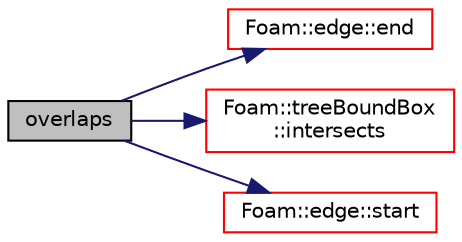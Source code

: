 digraph "overlaps"
{
  bgcolor="transparent";
  edge [fontname="Helvetica",fontsize="10",labelfontname="Helvetica",labelfontsize="10"];
  node [fontname="Helvetica",fontsize="10",shape=record];
  rankdir="LR";
  Node1 [label="overlaps",height=0.2,width=0.4,color="black", fillcolor="grey75", style="filled", fontcolor="black"];
  Node1 -> Node2 [color="midnightblue",fontsize="10",style="solid",fontname="Helvetica"];
  Node2 [label="Foam::edge::end",height=0.2,width=0.4,color="red",URL="$a00616.html#a8ed0e876210c2c116b5694307a830518",tooltip="Return end vertex label. "];
  Node1 -> Node3 [color="midnightblue",fontsize="10",style="solid",fontname="Helvetica"];
  Node3 [label="Foam::treeBoundBox\l::intersects",height=0.2,width=0.4,color="red",URL="$a02758.html#a7b968ac574e0503bc9eaf185e0ef5b3c",tooltip="Intersects segment; set point to intersection position and face,. "];
  Node1 -> Node4 [color="midnightblue",fontsize="10",style="solid",fontname="Helvetica"];
  Node4 [label="Foam::edge::start",height=0.2,width=0.4,color="red",URL="$a00616.html#a96b607a9a9baa575783b4af443ef613f",tooltip="Return start vertex label. "];
}
